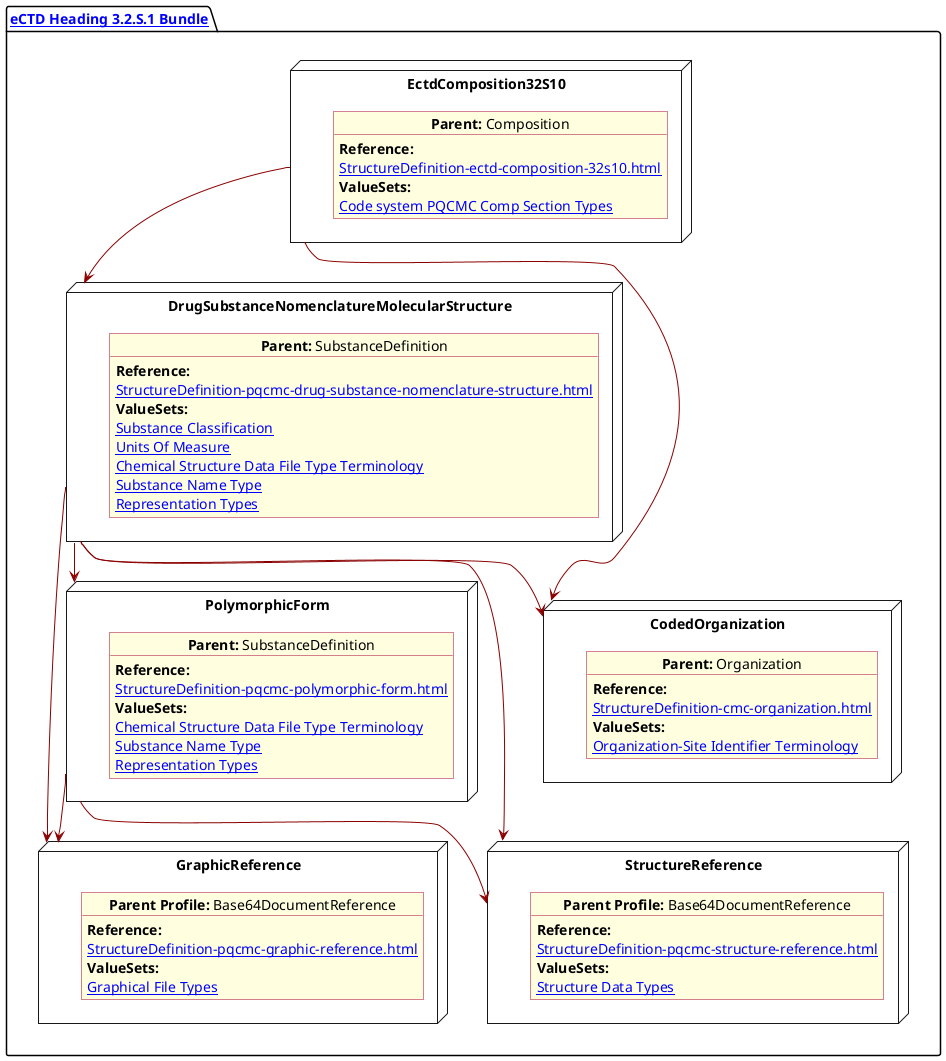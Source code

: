 @startuml SubstanceGeneral
allowmixing
'Mixed model of use case and object
skinparam svgDimensionStyle false
skinparam ObjectBackgroundColor LightYellow
skinparam ObjectBorderColor #A80036
skinparam activityDiamondBorderColor #A80036
skinparam activityDiamondBackgroundColor lawnGreen
skinparam ClassBorderThickness 4

package "[[StructureDefinition-cmc-ectd-document-32s10.html eCTD Heading 3.2.S.1 Bundle]]" as NODES {

  node "DrugSubstanceNomenclatureMolecularStructure" as NN {

    object "**Parent:** SubstanceDefinition" as obj3 {
      **Reference:**
      [[StructureDefinition-pqcmc-drug-substance-nomenclature-structure.html]]
      **ValueSets:**
      [[ValueSet-substance-classification.html Substance Classification]]
      [[ValueSet-pqcmc-units-of-measure.html Units Of Measure]]
      [[ValueSet-pqcmc-chemical-structure-datafile-type-terminology.html Chemical Structure Data File Type Terminology]]
      [[ValueSet-pqcmc-substance-name-type.html Substance Name Type]]
      [[ValueSet-pqcmc-representation-types.html Representation Types]]
    }
  }

  node "EctdComposition32S10" as N1 {

    object "**Parent:** Composition" as obj1 {
      **Reference:**
      [[StructureDefinition-ectd-composition-32s10.html]]
      **ValueSets:**
      [[ValueSet-cmc-comp-section-types-vs.html Code system PQCMC Comp Section Types]]
    }

  }
  node "PolymorphicForm" as N2 {

    object "**Parent:** SubstanceDefinition" as obj2 {
      **Reference:**
      [[StructureDefinition-pqcmc-polymorphic-form.html]]
      **ValueSets:**
      [[ValueSet-pqcmc-chemical-structure-datafile-type-terminology.html Chemical Structure Data File Type Terminology]]
      [[ValueSet-pqcmc-substance-name-type.html Substance Name Type]]
      [[ValueSet-pqcmc-representation-types.html Representation Types]]
    }
  }
  node "CodedOrganization" as NSO {

    object "**Parent:** Organization" as objAu {
      **Reference:**
      [[StructureDefinition-cmc-organization.html]]
      **ValueSets:**
      [[ValueSet-pqcmc-org-identifier-type-terminology.html Organization-Site Identifier Terminology]]
    }
  }

  node "GraphicReference" as NB64 {

    object "**Parent Profile:** Base64DocumentReference"  as obj64 {
      **Reference:**
      [[StructureDefinition-pqcmc-graphic-reference.html]]
      **ValueSets:**
      [[ValueSet-pqcmc-graphical-file-types.html Graphical File Types]]
    }
  }

  node "StructureReference" as NBstruc {

    object "**Parent Profile:** Base64DocumentReference"  as objb64 {
      **Reference:**
      [[StructureDefinition-pqcmc-structure-reference.html]]
      **ValueSets:**
      [[ValueSet-pqcmc-structure-data-types.html Structure Data Types]]
    }
  }
}

N1 -[#darkred]-> NN
NN -[#darkred]-> N2
NN -[#darkred]-> NB64
NN -[#darkred]-> NBstruc
N2 -[#darkred]-> NB64
N2 -[#darkred]-> NBstruc
N1 -[#darkred]-> NSO
NN -[#darkred]-> NSO
}
@enduml